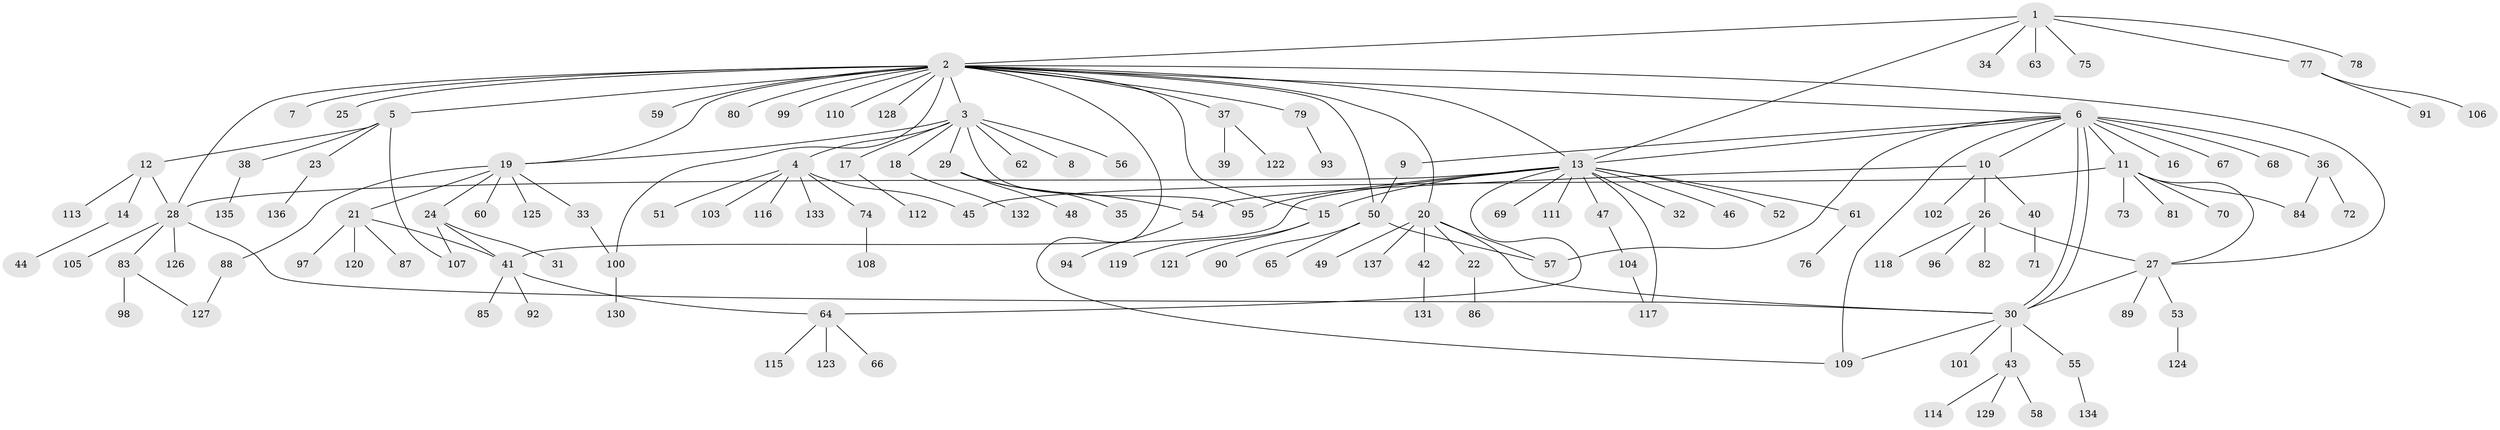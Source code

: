 // coarse degree distribution, {6: 0.056074766355140186, 22: 0.009345794392523364, 10: 0.009345794392523364, 5: 0.037383177570093455, 12: 0.009345794392523364, 1: 0.6261682242990654, 2: 0.14018691588785046, 4: 0.028037383177570093, 16: 0.009345794392523364, 9: 0.018691588785046728, 8: 0.009345794392523364, 3: 0.04672897196261682}
// Generated by graph-tools (version 1.1) at 2025/23/03/03/25 07:23:52]
// undirected, 137 vertices, 164 edges
graph export_dot {
graph [start="1"]
  node [color=gray90,style=filled];
  1;
  2;
  3;
  4;
  5;
  6;
  7;
  8;
  9;
  10;
  11;
  12;
  13;
  14;
  15;
  16;
  17;
  18;
  19;
  20;
  21;
  22;
  23;
  24;
  25;
  26;
  27;
  28;
  29;
  30;
  31;
  32;
  33;
  34;
  35;
  36;
  37;
  38;
  39;
  40;
  41;
  42;
  43;
  44;
  45;
  46;
  47;
  48;
  49;
  50;
  51;
  52;
  53;
  54;
  55;
  56;
  57;
  58;
  59;
  60;
  61;
  62;
  63;
  64;
  65;
  66;
  67;
  68;
  69;
  70;
  71;
  72;
  73;
  74;
  75;
  76;
  77;
  78;
  79;
  80;
  81;
  82;
  83;
  84;
  85;
  86;
  87;
  88;
  89;
  90;
  91;
  92;
  93;
  94;
  95;
  96;
  97;
  98;
  99;
  100;
  101;
  102;
  103;
  104;
  105;
  106;
  107;
  108;
  109;
  110;
  111;
  112;
  113;
  114;
  115;
  116;
  117;
  118;
  119;
  120;
  121;
  122;
  123;
  124;
  125;
  126;
  127;
  128;
  129;
  130;
  131;
  132;
  133;
  134;
  135;
  136;
  137;
  1 -- 2;
  1 -- 13;
  1 -- 34;
  1 -- 63;
  1 -- 75;
  1 -- 77;
  1 -- 78;
  2 -- 3;
  2 -- 5;
  2 -- 6;
  2 -- 7;
  2 -- 13;
  2 -- 15;
  2 -- 19;
  2 -- 20;
  2 -- 25;
  2 -- 27;
  2 -- 28;
  2 -- 37;
  2 -- 50;
  2 -- 59;
  2 -- 79;
  2 -- 80;
  2 -- 99;
  2 -- 100;
  2 -- 109;
  2 -- 110;
  2 -- 128;
  3 -- 4;
  3 -- 8;
  3 -- 17;
  3 -- 18;
  3 -- 19;
  3 -- 29;
  3 -- 56;
  3 -- 62;
  3 -- 95;
  4 -- 45;
  4 -- 51;
  4 -- 74;
  4 -- 103;
  4 -- 116;
  4 -- 133;
  5 -- 12;
  5 -- 23;
  5 -- 38;
  5 -- 107;
  6 -- 9;
  6 -- 10;
  6 -- 11;
  6 -- 13;
  6 -- 16;
  6 -- 30;
  6 -- 30;
  6 -- 36;
  6 -- 57;
  6 -- 67;
  6 -- 68;
  6 -- 109;
  9 -- 50;
  10 -- 26;
  10 -- 40;
  10 -- 54;
  10 -- 102;
  11 -- 27;
  11 -- 45;
  11 -- 70;
  11 -- 73;
  11 -- 81;
  11 -- 84;
  12 -- 14;
  12 -- 28;
  12 -- 113;
  13 -- 15;
  13 -- 28;
  13 -- 32;
  13 -- 41;
  13 -- 46;
  13 -- 47;
  13 -- 52;
  13 -- 61;
  13 -- 64;
  13 -- 69;
  13 -- 95;
  13 -- 111;
  13 -- 117;
  14 -- 44;
  15 -- 119;
  15 -- 121;
  17 -- 112;
  18 -- 132;
  19 -- 21;
  19 -- 24;
  19 -- 33;
  19 -- 60;
  19 -- 88;
  19 -- 125;
  20 -- 22;
  20 -- 30;
  20 -- 42;
  20 -- 49;
  20 -- 57;
  20 -- 137;
  21 -- 41;
  21 -- 87;
  21 -- 97;
  21 -- 120;
  22 -- 86;
  23 -- 136;
  24 -- 31;
  24 -- 41;
  24 -- 107;
  26 -- 27;
  26 -- 82;
  26 -- 96;
  26 -- 118;
  27 -- 30;
  27 -- 53;
  27 -- 89;
  28 -- 30;
  28 -- 83;
  28 -- 105;
  28 -- 126;
  29 -- 35;
  29 -- 48;
  29 -- 54;
  30 -- 43;
  30 -- 55;
  30 -- 101;
  30 -- 109;
  33 -- 100;
  36 -- 72;
  36 -- 84;
  37 -- 39;
  37 -- 122;
  38 -- 135;
  40 -- 71;
  41 -- 64;
  41 -- 85;
  41 -- 92;
  42 -- 131;
  43 -- 58;
  43 -- 114;
  43 -- 129;
  47 -- 104;
  50 -- 57;
  50 -- 65;
  50 -- 90;
  53 -- 124;
  54 -- 94;
  55 -- 134;
  61 -- 76;
  64 -- 66;
  64 -- 115;
  64 -- 123;
  74 -- 108;
  77 -- 91;
  77 -- 106;
  79 -- 93;
  83 -- 98;
  83 -- 127;
  88 -- 127;
  100 -- 130;
  104 -- 117;
}
